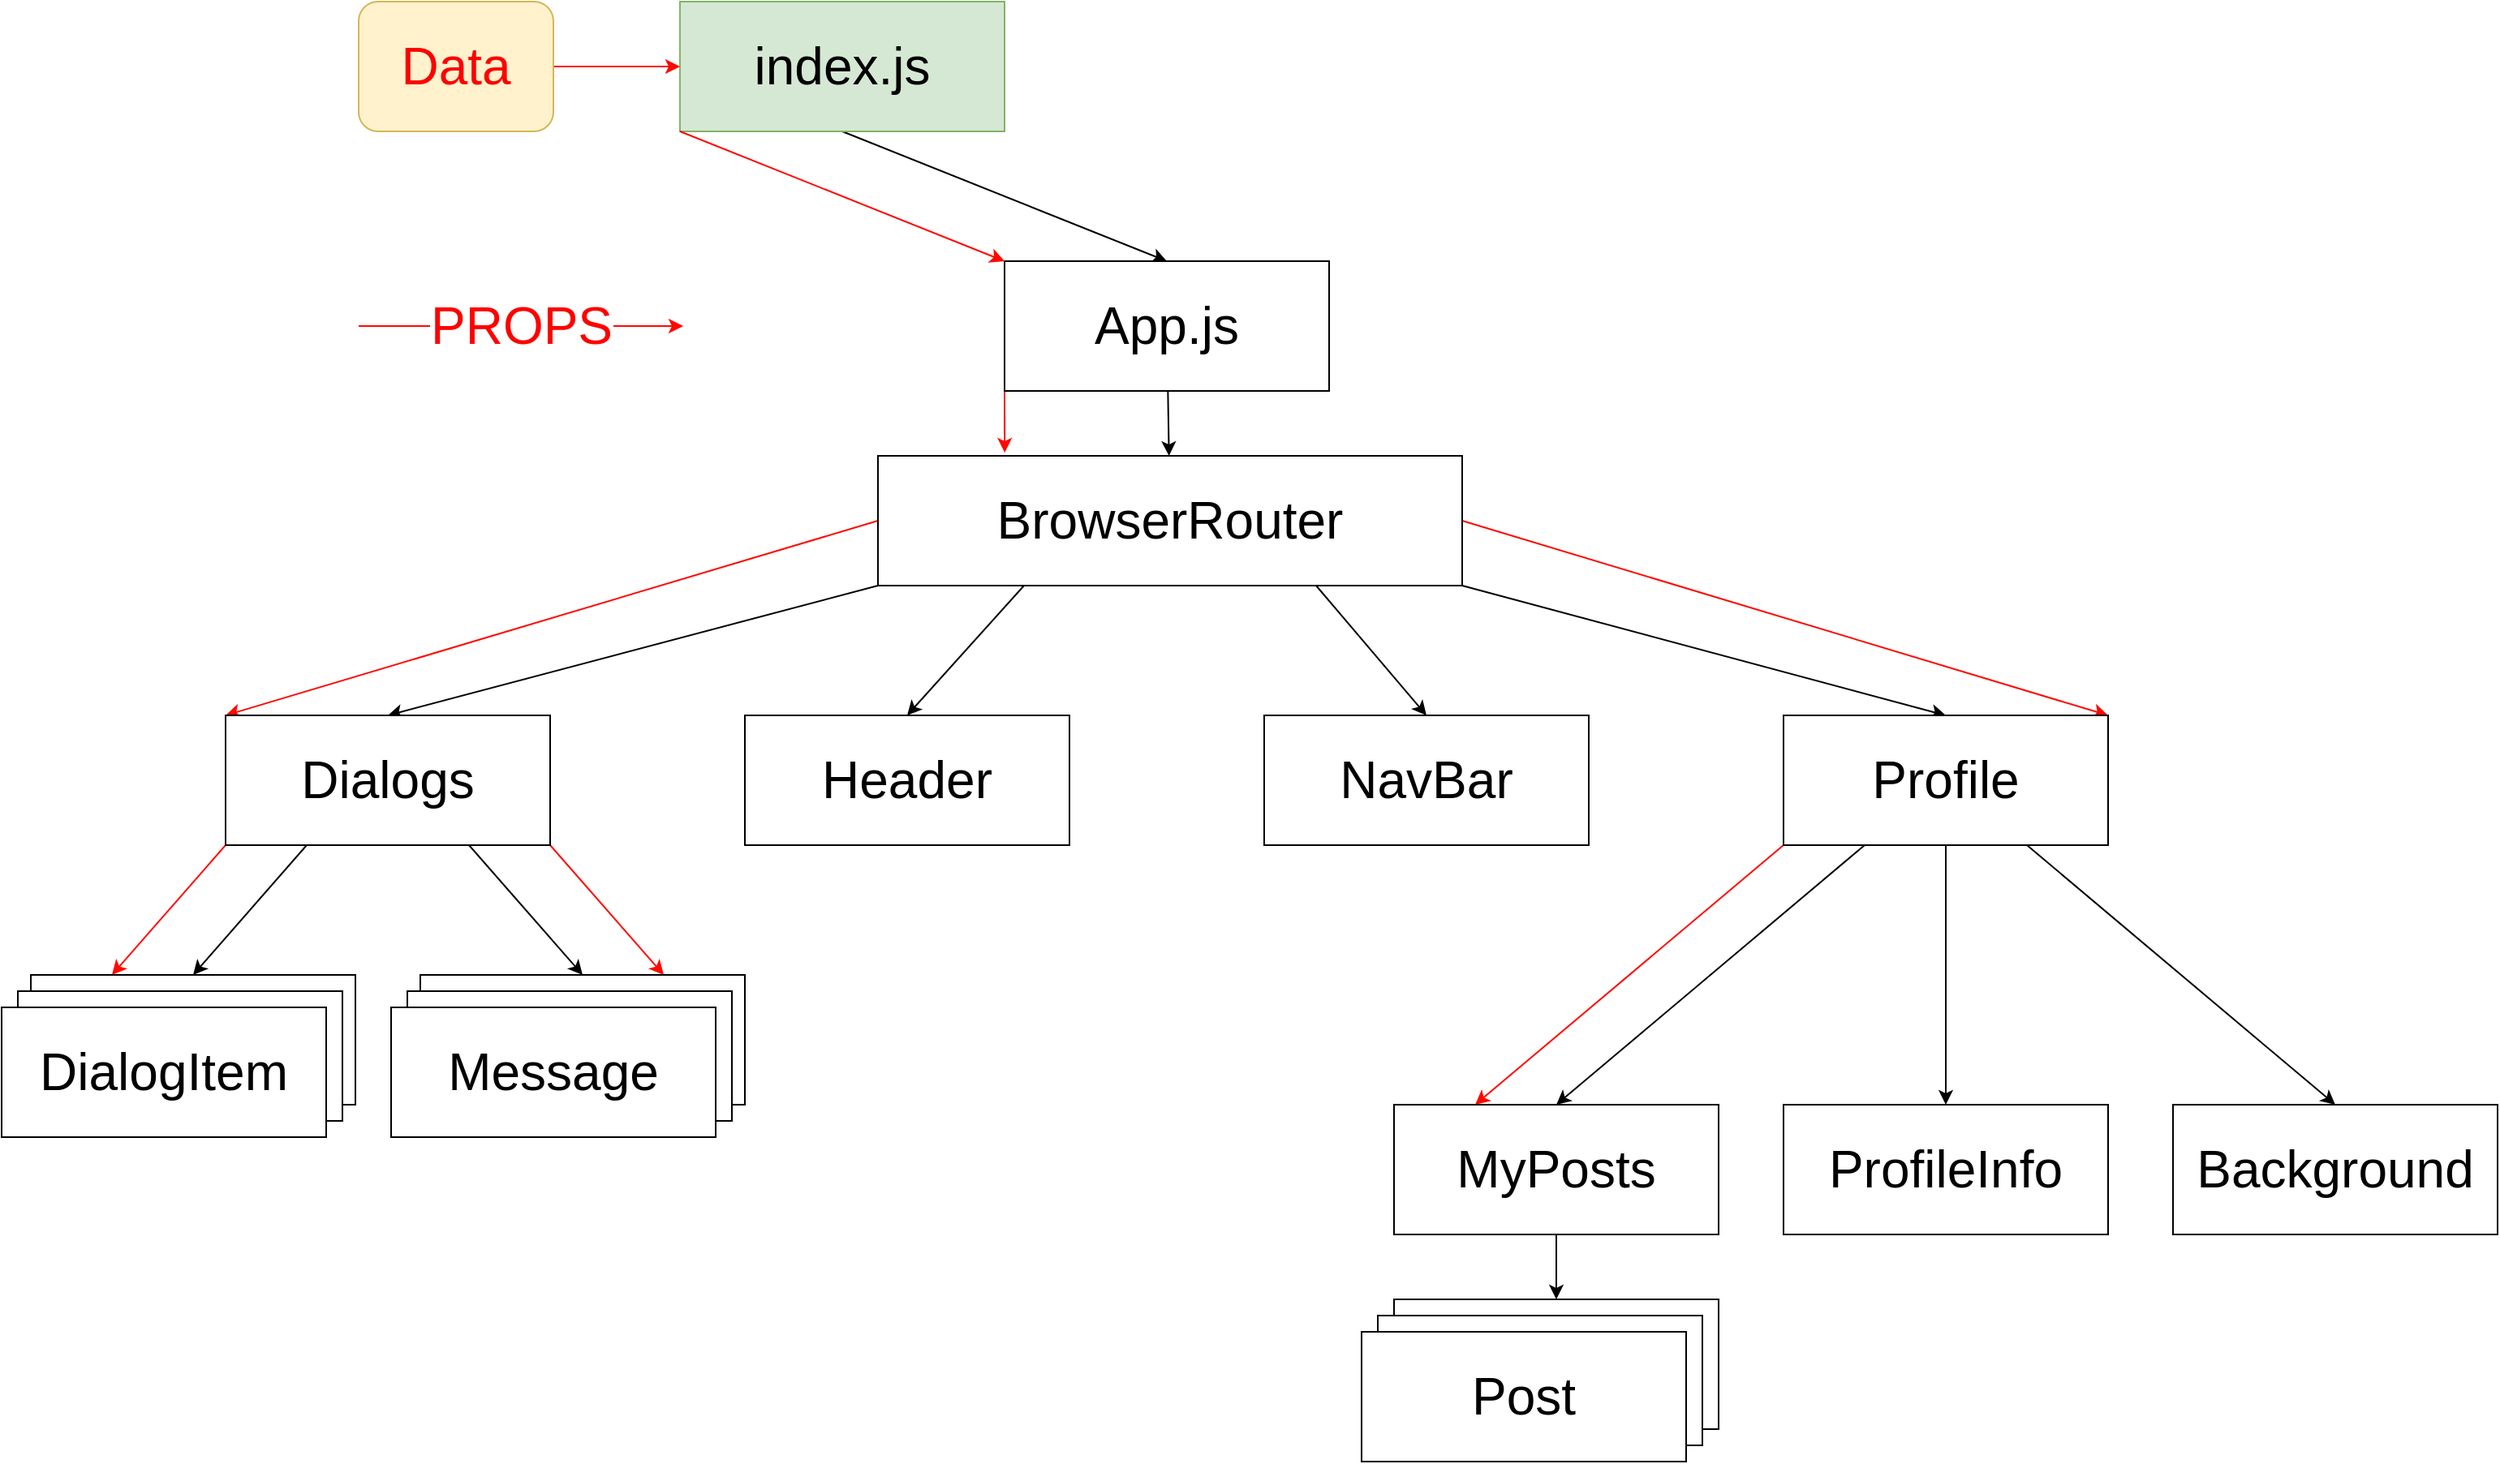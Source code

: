 <mxfile version="14.1.8" type="device"><diagram id="DNZvnqPG3eOGVA3kYHLN" name="Страница 1"><mxGraphModel dx="1796" dy="1628" grid="1" gridSize="10" guides="1" tooltips="1" connect="1" arrows="1" fold="1" page="1" pageScale="1" pageWidth="2336" pageHeight="1654" math="0" shadow="0"><root><mxCell id="0"/><mxCell id="1" parent="0"/><mxCell id="PFJvbq_5fxDKcfJKcIQS-34" style="edgeStyle=none;rounded=0;orthogonalLoop=1;jettySize=auto;html=1;exitX=0.5;exitY=1;exitDx=0;exitDy=0;entryX=0.5;entryY=0;entryDx=0;entryDy=0;fontSize=32;" parent="1" source="PFJvbq_5fxDKcfJKcIQS-1" target="PFJvbq_5fxDKcfJKcIQS-3" edge="1"><mxGeometry relative="1" as="geometry"/></mxCell><mxCell id="PFJvbq_5fxDKcfJKcIQS-1" value="index.js" style="rounded=0;whiteSpace=wrap;html=1;fontSize=32;fillColor=#d5e8d4;strokeColor=#82b366;" parent="1" vertex="1"><mxGeometry x="798" y="200" width="200" height="80" as="geometry"/></mxCell><mxCell id="PFJvbq_5fxDKcfJKcIQS-29" style="edgeStyle=none;rounded=0;orthogonalLoop=1;jettySize=auto;html=1;exitX=0.25;exitY=1;exitDx=0;exitDy=0;entryX=0.5;entryY=0;entryDx=0;entryDy=0;fontSize=32;" parent="1" source="PFJvbq_5fxDKcfJKcIQS-2" target="PFJvbq_5fxDKcfJKcIQS-7" edge="1"><mxGeometry relative="1" as="geometry"/></mxCell><mxCell id="PFJvbq_5fxDKcfJKcIQS-30" style="edgeStyle=none;rounded=0;orthogonalLoop=1;jettySize=auto;html=1;exitX=0.75;exitY=1;exitDx=0;exitDy=0;entryX=0.5;entryY=0;entryDx=0;entryDy=0;fontSize=32;" parent="1" source="PFJvbq_5fxDKcfJKcIQS-2" target="PFJvbq_5fxDKcfJKcIQS-4" edge="1"><mxGeometry relative="1" as="geometry"/></mxCell><mxCell id="PFJvbq_5fxDKcfJKcIQS-31" style="edgeStyle=none;rounded=0;orthogonalLoop=1;jettySize=auto;html=1;exitX=0;exitY=1;exitDx=0;exitDy=0;entryX=0.5;entryY=0;entryDx=0;entryDy=0;fontSize=32;" parent="1" source="PFJvbq_5fxDKcfJKcIQS-2" target="PFJvbq_5fxDKcfJKcIQS-6" edge="1"><mxGeometry relative="1" as="geometry"/></mxCell><mxCell id="PFJvbq_5fxDKcfJKcIQS-32" style="edgeStyle=none;rounded=0;orthogonalLoop=1;jettySize=auto;html=1;exitX=1;exitY=1;exitDx=0;exitDy=0;entryX=0.5;entryY=0;entryDx=0;entryDy=0;fontSize=32;" parent="1" source="PFJvbq_5fxDKcfJKcIQS-2" target="PFJvbq_5fxDKcfJKcIQS-5" edge="1"><mxGeometry relative="1" as="geometry"/></mxCell><mxCell id="Xmz7fb9agu9b8mq8hyeh-10" style="edgeStyle=none;rounded=0;orthogonalLoop=1;jettySize=auto;html=1;exitX=0;exitY=0.5;exitDx=0;exitDy=0;entryX=0;entryY=0;entryDx=0;entryDy=0;strokeColor=#FF0800;fontSize=32;fontColor=#FF0000;" edge="1" parent="1" source="PFJvbq_5fxDKcfJKcIQS-2" target="PFJvbq_5fxDKcfJKcIQS-6"><mxGeometry relative="1" as="geometry"/></mxCell><mxCell id="Xmz7fb9agu9b8mq8hyeh-11" style="edgeStyle=none;rounded=0;orthogonalLoop=1;jettySize=auto;html=1;exitX=1;exitY=0.5;exitDx=0;exitDy=0;entryX=1;entryY=0;entryDx=0;entryDy=0;strokeColor=#FF0800;fontSize=32;fontColor=#FF0000;" edge="1" parent="1" source="PFJvbq_5fxDKcfJKcIQS-2" target="PFJvbq_5fxDKcfJKcIQS-5"><mxGeometry relative="1" as="geometry"/></mxCell><mxCell id="PFJvbq_5fxDKcfJKcIQS-2" value="BrowserRouter" style="rounded=0;whiteSpace=wrap;html=1;fontSize=32;" parent="1" vertex="1"><mxGeometry x="920" y="480" width="360" height="80" as="geometry"/></mxCell><mxCell id="PFJvbq_5fxDKcfJKcIQS-33" value="" style="edgeStyle=none;rounded=0;orthogonalLoop=1;jettySize=auto;html=1;fontSize=32;" parent="1" source="PFJvbq_5fxDKcfJKcIQS-3" target="PFJvbq_5fxDKcfJKcIQS-2" edge="1"><mxGeometry relative="1" as="geometry"/></mxCell><mxCell id="Xmz7fb9agu9b8mq8hyeh-9" style="edgeStyle=none;rounded=0;orthogonalLoop=1;jettySize=auto;html=1;exitX=0;exitY=1;exitDx=0;exitDy=0;entryX=0.217;entryY=-0.025;entryDx=0;entryDy=0;entryPerimeter=0;strokeColor=#FF0800;fontSize=32;fontColor=#FF0000;" edge="1" parent="1" source="PFJvbq_5fxDKcfJKcIQS-3" target="PFJvbq_5fxDKcfJKcIQS-2"><mxGeometry relative="1" as="geometry"/></mxCell><mxCell id="PFJvbq_5fxDKcfJKcIQS-3" value="App.js" style="rounded=0;whiteSpace=wrap;html=1;fontSize=32;" parent="1" vertex="1"><mxGeometry x="998" y="360" width="200" height="80" as="geometry"/></mxCell><mxCell id="PFJvbq_5fxDKcfJKcIQS-4" value="NavBar" style="rounded=0;whiteSpace=wrap;html=1;fontSize=32;" parent="1" vertex="1"><mxGeometry x="1158" y="640" width="200" height="80" as="geometry"/></mxCell><mxCell id="PFJvbq_5fxDKcfJKcIQS-26" style="edgeStyle=none;rounded=0;orthogonalLoop=1;jettySize=auto;html=1;exitX=0.25;exitY=1;exitDx=0;exitDy=0;entryX=0.5;entryY=0;entryDx=0;entryDy=0;fontSize=32;" parent="1" source="PFJvbq_5fxDKcfJKcIQS-5" target="PFJvbq_5fxDKcfJKcIQS-12" edge="1"><mxGeometry relative="1" as="geometry"/></mxCell><mxCell id="PFJvbq_5fxDKcfJKcIQS-27" style="edgeStyle=none;rounded=0;orthogonalLoop=1;jettySize=auto;html=1;exitX=0.5;exitY=1;exitDx=0;exitDy=0;entryX=0.5;entryY=0;entryDx=0;entryDy=0;fontSize=32;" parent="1" source="PFJvbq_5fxDKcfJKcIQS-5" target="PFJvbq_5fxDKcfJKcIQS-11" edge="1"><mxGeometry relative="1" as="geometry"/></mxCell><mxCell id="PFJvbq_5fxDKcfJKcIQS-28" style="edgeStyle=none;rounded=0;orthogonalLoop=1;jettySize=auto;html=1;exitX=0.75;exitY=1;exitDx=0;exitDy=0;entryX=0.5;entryY=0;entryDx=0;entryDy=0;fontSize=32;" parent="1" source="PFJvbq_5fxDKcfJKcIQS-5" target="PFJvbq_5fxDKcfJKcIQS-10" edge="1"><mxGeometry relative="1" as="geometry"/></mxCell><mxCell id="Xmz7fb9agu9b8mq8hyeh-12" style="edgeStyle=none;rounded=0;orthogonalLoop=1;jettySize=auto;html=1;exitX=0;exitY=1;exitDx=0;exitDy=0;entryX=0.25;entryY=0;entryDx=0;entryDy=0;strokeColor=#FF0800;fontSize=32;fontColor=#FF0000;" edge="1" parent="1" source="PFJvbq_5fxDKcfJKcIQS-5" target="PFJvbq_5fxDKcfJKcIQS-12"><mxGeometry relative="1" as="geometry"/></mxCell><mxCell id="PFJvbq_5fxDKcfJKcIQS-5" value="Profile" style="rounded=0;whiteSpace=wrap;html=1;fontSize=32;" parent="1" vertex="1"><mxGeometry x="1478" y="640" width="200" height="80" as="geometry"/></mxCell><mxCell id="PFJvbq_5fxDKcfJKcIQS-24" style="edgeStyle=none;rounded=0;orthogonalLoop=1;jettySize=auto;html=1;exitX=0.25;exitY=1;exitDx=0;exitDy=0;entryX=0.5;entryY=0;entryDx=0;entryDy=0;fontSize=32;" parent="1" source="PFJvbq_5fxDKcfJKcIQS-6" target="PFJvbq_5fxDKcfJKcIQS-8" edge="1"><mxGeometry relative="1" as="geometry"/></mxCell><mxCell id="PFJvbq_5fxDKcfJKcIQS-25" style="edgeStyle=none;rounded=0;orthogonalLoop=1;jettySize=auto;html=1;exitX=0.75;exitY=1;exitDx=0;exitDy=0;entryX=0.5;entryY=0;entryDx=0;entryDy=0;fontSize=32;" parent="1" source="PFJvbq_5fxDKcfJKcIQS-6" target="PFJvbq_5fxDKcfJKcIQS-9" edge="1"><mxGeometry relative="1" as="geometry"/></mxCell><mxCell id="Xmz7fb9agu9b8mq8hyeh-13" style="edgeStyle=none;rounded=0;orthogonalLoop=1;jettySize=auto;html=1;exitX=0;exitY=1;exitDx=0;exitDy=0;entryX=0.25;entryY=0;entryDx=0;entryDy=0;strokeColor=#FF0800;fontSize=32;fontColor=#FF0000;" edge="1" parent="1" source="PFJvbq_5fxDKcfJKcIQS-6" target="PFJvbq_5fxDKcfJKcIQS-8"><mxGeometry relative="1" as="geometry"/></mxCell><mxCell id="Xmz7fb9agu9b8mq8hyeh-14" style="edgeStyle=none;rounded=0;orthogonalLoop=1;jettySize=auto;html=1;exitX=1;exitY=1;exitDx=0;exitDy=0;entryX=0.75;entryY=0;entryDx=0;entryDy=0;strokeColor=#FF0800;fontSize=32;fontColor=#FF0000;" edge="1" parent="1" source="PFJvbq_5fxDKcfJKcIQS-6" target="PFJvbq_5fxDKcfJKcIQS-9"><mxGeometry relative="1" as="geometry"/></mxCell><mxCell id="PFJvbq_5fxDKcfJKcIQS-6" value="Dialogs" style="rounded=0;whiteSpace=wrap;html=1;fontSize=32;" parent="1" vertex="1"><mxGeometry x="518" y="640" width="200" height="80" as="geometry"/></mxCell><mxCell id="PFJvbq_5fxDKcfJKcIQS-7" value="Header" style="rounded=0;whiteSpace=wrap;html=1;fontSize=32;" parent="1" vertex="1"><mxGeometry x="838" y="640" width="200" height="80" as="geometry"/></mxCell><mxCell id="PFJvbq_5fxDKcfJKcIQS-8" value="DialogItem" style="rounded=0;whiteSpace=wrap;html=1;fontSize=32;" parent="1" vertex="1"><mxGeometry x="398" y="800" width="200" height="80" as="geometry"/></mxCell><mxCell id="PFJvbq_5fxDKcfJKcIQS-9" value="Message" style="rounded=0;whiteSpace=wrap;html=1;fontSize=32;" parent="1" vertex="1"><mxGeometry x="638" y="800" width="200" height="80" as="geometry"/></mxCell><mxCell id="PFJvbq_5fxDKcfJKcIQS-10" value="Background" style="rounded=0;whiteSpace=wrap;html=1;fontSize=32;" parent="1" vertex="1"><mxGeometry x="1718" y="880" width="200" height="80" as="geometry"/></mxCell><mxCell id="PFJvbq_5fxDKcfJKcIQS-11" value="ProfileInfo" style="rounded=0;whiteSpace=wrap;html=1;fontSize=32;" parent="1" vertex="1"><mxGeometry x="1478" y="880" width="200" height="80" as="geometry"/></mxCell><mxCell id="PFJvbq_5fxDKcfJKcIQS-19" style="edgeStyle=none;rounded=0;orthogonalLoop=1;jettySize=auto;html=1;exitX=0.5;exitY=1;exitDx=0;exitDy=0;entryX=0.5;entryY=0;entryDx=0;entryDy=0;fontSize=32;" parent="1" source="PFJvbq_5fxDKcfJKcIQS-12" target="PFJvbq_5fxDKcfJKcIQS-13" edge="1"><mxGeometry relative="1" as="geometry"/></mxCell><mxCell id="PFJvbq_5fxDKcfJKcIQS-12" value="MyPosts" style="rounded=0;whiteSpace=wrap;html=1;fontSize=32;" parent="1" vertex="1"><mxGeometry x="1238" y="880" width="200" height="80" as="geometry"/></mxCell><mxCell id="PFJvbq_5fxDKcfJKcIQS-13" value="MyPosts" style="rounded=0;whiteSpace=wrap;html=1;fontSize=32;" parent="1" vertex="1"><mxGeometry x="1238" y="1000" width="200" height="80" as="geometry"/></mxCell><mxCell id="PFJvbq_5fxDKcfJKcIQS-15" value="MyPosts" style="rounded=0;whiteSpace=wrap;html=1;fontSize=32;" parent="1" vertex="1"><mxGeometry x="1228" y="1010" width="200" height="80" as="geometry"/></mxCell><mxCell id="PFJvbq_5fxDKcfJKcIQS-16" value="Post" style="rounded=0;whiteSpace=wrap;html=1;fontSize=32;" parent="1" vertex="1"><mxGeometry x="1218" y="1020" width="200" height="80" as="geometry"/></mxCell><mxCell id="PFJvbq_5fxDKcfJKcIQS-20" value="DialogItem" style="rounded=0;whiteSpace=wrap;html=1;fontSize=32;" parent="1" vertex="1"><mxGeometry x="390" y="810" width="200" height="80" as="geometry"/></mxCell><mxCell id="PFJvbq_5fxDKcfJKcIQS-21" value="DialogItem" style="rounded=0;whiteSpace=wrap;html=1;fontSize=32;" parent="1" vertex="1"><mxGeometry x="380" y="820" width="200" height="80" as="geometry"/></mxCell><mxCell id="PFJvbq_5fxDKcfJKcIQS-22" value="Message" style="rounded=0;whiteSpace=wrap;html=1;fontSize=32;" parent="1" vertex="1"><mxGeometry x="630" y="810" width="200" height="80" as="geometry"/></mxCell><mxCell id="PFJvbq_5fxDKcfJKcIQS-23" value="Message" style="rounded=0;whiteSpace=wrap;html=1;fontSize=32;" parent="1" vertex="1"><mxGeometry x="620" y="820" width="200" height="80" as="geometry"/></mxCell><mxCell id="Xmz7fb9agu9b8mq8hyeh-4" value="" style="edgeStyle=orthogonalEdgeStyle;rounded=0;orthogonalLoop=1;jettySize=auto;html=1;fontSize=32;fontColor=#FF0000;fillColor=#f8cecc;strokeColor=#FF0800;" edge="1" parent="1" source="Xmz7fb9agu9b8mq8hyeh-1"><mxGeometry relative="1" as="geometry"><mxPoint x="798" y="240" as="targetPoint"/></mxGeometry></mxCell><mxCell id="Xmz7fb9agu9b8mq8hyeh-1" value="Data" style="rounded=1;whiteSpace=wrap;html=1;fontSize=32;fillColor=#fff2cc;strokeColor=#d6b656;fontColor=#FF0000;" vertex="1" parent="1"><mxGeometry x="600" y="200" width="120" height="80" as="geometry"/></mxCell><mxCell id="Xmz7fb9agu9b8mq8hyeh-7" value="" style="rounded=0;orthogonalLoop=1;jettySize=auto;html=1;fontSize=32;fontColor=#FF0000;fillColor=#f8cecc;strokeColor=#FF0800;exitX=0;exitY=1;exitDx=0;exitDy=0;entryX=0;entryY=0;entryDx=0;entryDy=0;" edge="1" parent="1" source="PFJvbq_5fxDKcfJKcIQS-1" target="PFJvbq_5fxDKcfJKcIQS-3"><mxGeometry relative="1" as="geometry"><mxPoint x="730" y="250" as="sourcePoint"/><mxPoint x="808" y="250" as="targetPoint"/></mxGeometry></mxCell><mxCell id="Xmz7fb9agu9b8mq8hyeh-16" value="" style="rounded=0;orthogonalLoop=1;jettySize=auto;html=1;fontSize=32;fontColor=#FF0000;fillColor=#f8cecc;strokeColor=#FF0800;entryX=0;entryY=0;entryDx=0;entryDy=0;" edge="1" parent="1"><mxGeometry relative="1" as="geometry"><mxPoint x="600" y="400" as="sourcePoint"/><mxPoint x="800" y="400" as="targetPoint"/></mxGeometry></mxCell><mxCell id="Xmz7fb9agu9b8mq8hyeh-17" value="PROPS" style="edgeLabel;html=1;align=center;verticalAlign=middle;resizable=0;points=[];fontSize=32;fontColor=#FF0000;" vertex="1" connectable="0" parent="Xmz7fb9agu9b8mq8hyeh-16"><mxGeometry x="0.48" y="2" relative="1" as="geometry"><mxPoint x="-48" y="2" as="offset"/></mxGeometry></mxCell></root></mxGraphModel></diagram></mxfile>